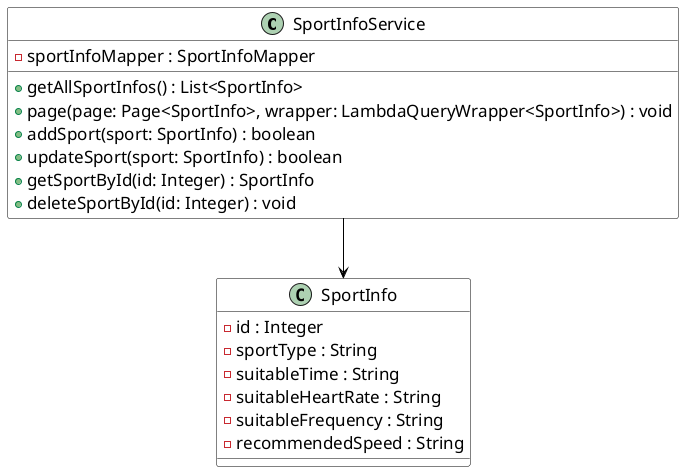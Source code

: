 @startuml
skinparam classBackgroundColor transparent
skinparam classBorderColor black
skinparam Shadowing false
skinparam  ArrowColor black
skinparam defaultFontSize 17

class SportInfoService {
    -sportInfoMapper : SportInfoMapper
    +getAllSportInfos() : List<SportInfo>
    +page(page: Page<SportInfo>, wrapper: LambdaQueryWrapper<SportInfo>) : void
    +addSport(sport: SportInfo) : boolean
    +updateSport(sport: SportInfo) : boolean
    +getSportById(id: Integer) : SportInfo
    +deleteSportById(id: Integer) : void
}

class SportInfo {
    -id : Integer
    -sportType : String
    -suitableTime : String
    -suitableHeartRate : String
    -suitableFrequency : String
    -recommendedSpeed : String
}

SportInfoService --> SportInfo
@enduml